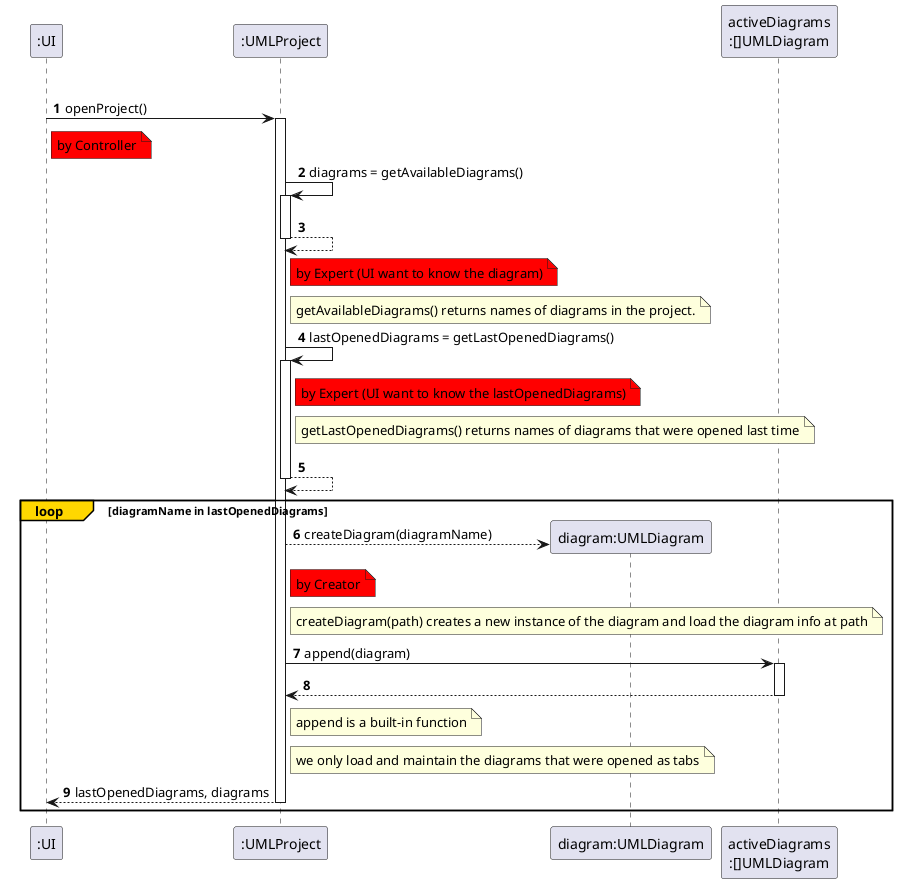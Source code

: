 @startuml
autonumber
group#gold #white openProject
    autoactivate on
    participant ":UI"
    participant ":UMLProject"
    
    ":UI" -> ":UMLProject": openProject()
    note right of ":UI" #red: by Controller
    ":UMLProject" -> ":UMLProject": diagrams = getAvailableDiagrams()
    return
    note right of ":UMLProject" #red: by Expert (UI want to know the diagram)
    note right of ":UMLProject": getAvailableDiagrams() returns names of diagrams in the project.

    ":UMLProject" -> ":UMLProject": lastOpenedDiagrams = getLastOpenedDiagrams()
    note right of ":UMLProject" #red: by Expert (UI want to know the lastOpenedDiagrams)
    note right of ":UMLProject": getLastOpenedDiagrams() returns names of diagrams that were opened last time
    return 

    loop#gold #white diagramName in lastOpenedDiagrams
        ":UMLProject" --> "diagram:UMLDiagram" ** : createDiagram(diagramName)
        note right of ":UMLProject" #red: by Creator
        note right of ":UMLProject": createDiagram(path) creates a new instance of the diagram and load the diagram info at path
        participant "activeDiagrams\n:[]UMLDiagram"
        ":UMLProject" -> "activeDiagrams\n:[]UMLDiagram": append(diagram)
        return
        note right of ":UMLProject": append is a built-in function
        note right of ":UMLProject": we only load and maintain the diagrams that were opened as tabs

    return lastOpenedDiagrams, diagrams
end
@enduml


@startuml
autonumber
autoactivate on
group#gold #white selectDiagram
    ":UI" -> ":UMLProject": selectDiagram(diagramName)
    note right of ":UI" #red: by Controller
    opt#gold #white diagramName not in activeDiagrams
        note right of ":UMLProject": load the selected diamgram if it has not been loaded
        ":UMLProject" --> "diagram:UMLDiagram" ** :  createDiagram(diagramName)"
        note right of ":UMLProject" #red: by Creator
        ":UMLProject" -> ":UMLProject": activeDiagrams = append(activeDiagrams, diagram)
        note right of ":UMLProject": append is a built-in function
        return
    end
    ":UMLProject" -> ":UMLProject" : currentDiagram = activeDiagrams[diagramName]
    return 
    return
end selectDiagram
@enduml


@startuml
autonumber
autoactivate on
group#gold #white addGadgetToDiagram
   ":UI" -> ":UMLProject": addGadget(type, point)
    note right of ":UI" #red: by Controller
        ":UMLProject" -> "currentDiagram\n:*UMLDiagram"  : addGadget(type, point)
           "currentDiagram\n:*UMLDiagram" -> ":Components"  : addGadget(type, point)
                ":Components"  --> "gadget:Gadget" **  : createGadget(type, point)
                note right of ":Components" #red: by Creator
                ":Components" -> ":Components": components = append(components, gadget)
                note right of ":Components": append is a built-in function
                return
                return
            return
        return
end addGadgetToDiagram
@enduml


@startuml
autonumber
autoactivate on
group#gold #white addAssociationToDiagram
":UI" -> ":UMLProject": startAddAssociation(point)
note right of ":UI" #red: by Controller
    ":UMLProject" -> "currentDiagram\n:*UMLDiagram": startAddAssociation(point)
        "currentDiagram\n:*UMLDiagram" -> "currentDiagram\n:*UMLDiagram": startPoint = point
        return
    return
return
...
":UI" -> ":UMLProject": endAddAssociation(type, point)
    ":UMLProject" -> "currentDiagram\n:*UMLDiagram": endAddAssociation(type, point)
        "currentDiagram\n:*UMLDiagram" -> ":Components": addAssociation(type, startPoint, point)
            ":Components" -> ":Components": parents = [findGadget(startPoint), findGadget(point)]
            return
            
            opt#gold #white both parents are not null
                ":Components" --> "ass:Association" ** : createAssociation(type, parents)
                note right of ":Components" #red: by Creator
                
                ":Components" -> ":Components" : adjustAssociationPath(*association)
                note right of ":Components": adjust the pathing of newly created association to prevent overlapping
                return 

                ":Components" -> ":Components": components = append(components, ass)
                note right of ":Components": append is a built-in function
                return
            end
        return
    return
return
end addAssociationToDiagram
@enduml

' ORIGINAL ADD ASS
' @startuml
' autonumber
' autoactivate on
' group#gold #white addAssociationToDiagram
'     ":UI" -> ":UMLProject": addAssociation(type, point)
'     note right of ":UI" #red: by Controller
'     ":UMLProject" -> "currentDiagram\n:*UMLDiagram": addAssociation(type, point)
'     "currentDiagram\n:*UMLDiagram" -> ":Components"  : addAssociation(type, point)
'     ":Components"  --> "ass:Association" ** : createAssociation(type, point)
'     /'createAssociation'/
'     note right of ":Components" #red: by Creator
'     ":Components" -> ":Components" : adjustAssociationPath(*association)
'     note right of ":Components": adjust the pathing of newly created association to prevent overlapping
'     return
'     ":Components" -> ":Components": components = append(components, ass)
'     note right of ":Components": append is a built-in function
'     return
'     return
'     return
'     return
' end assAssoiationToDiagram
' @enduml


@startuml
autonumber
autoactivate on
group#gold #white selectComponent
    ":UI" -> ":UMLProject": selectComponent(point)
    note right of ":UI" #red: by Controller
    ":UMLProject" -> "currentDiagram\n:*UMLDiagram": selectComponent(point)
    "currentDiagram\n:*UMLDiagram" -> ":Components": selectComponent(point)
    loop#gold #white component covering point
        ":Components" -> ":Components": selectedComponents = append(selectedComponents, &component)
        note right of ":Components": append is a built-in function
        return
        note right of ":Components": add component to a list of selected-component pointers
    end loop
    
    opt#gold #white only select one component
        ":Components" -> "SelectedComponent\n:Component": setupProperty()
        note right of ":Components": register the property of this component to property manager
        "SelectedComponent\n:Component" -> ":PropertyManager": setupProperty(this)
        return
        return
    else
        ":Components" -> ":PropertyManager": clearProperty()
        return
    end

    return
    return
    return
end selectComponent
@enduml


@startuml
autonumber
autoactivate on
group#gold #white unselectComponent
    ":UI" -> ":UMLProject": unselectComponent(mousePos)
    note right of ":UI" #red: by Controller
    ":UMLProject" -> "currentDiagram\n:*UMLDiagram": unselectComponent(mousePos)
    "currentDiagram\n:*UMLDiagram" -> ":Components": unselectComponent(mousePos)
    loop#gold #white component cover mousePos
        ":Components" -> ":Components": delete(selectedComponents, component)
        note right of ":Components": delete is a built-in function
        return
    end loop

    ref over ":Components" , ":PropertyManager" : updateProperty (same logic as selectComponent)
    return
    return
    return
end unselectComponent
@enduml


@startuml
group#gold #white unselectAllComponents
autonumber
autoactivate on
    ":UI" -> ":UMLProject": unselectAllComponents()
    note right of ":UI" #red: by Controller
    ":UMLProject" -> "currentDiagram\n:*UMLDiagram": unselectAllComponents()
    "currentDiagram\n:*UMLDiagram" -> ":Components": unselectAllComponents()
    ":Components" -> ":Components": selectedComponents = []
    return
    ":Components" -> ":PropertyManager": clearProperty()
    return
    return
    return
    return
end unselectAll
@enduml


@startuml
autonumber
autoactivate on
group#gold #white copyComponents
    ":UI" -> ":UMLProject": CopyComponents()
    note right of ":UI" #red: by Controller
    ":UMLProject" -> "currentDiagram\n:*UMLDiagram": ExportSubmodule("clipboard")
    note over ":UMLProject"
    "clipboard" is a special submodule
    containing the components user copied.
    end note
    "currentDiagram\n:*UMLDiagram" -> ":Components": ExportSubmodule("clipboard")
    ":Components" -> ":Components": exportCompoents = getGroupComponents().copies()
    return
    note over ":Components": getGroupComponents() return gadgets and associations.\nAs for every association, its parents are also included.
    ":Components" -> ":Submodule":  <<static>>\nExportSubmodule("clipboard", exportCompoents)
    return
    return
    return
    return
end copyComponents
@enduml


@startuml
autonumber
autoactivate on
group#gold #white pasteComponents
    ":UI" -> ":UMLProject": PasteComponents(point)
    note right of ":UI" #red: by Controller
    ":UMLProject" -> "currentDiagram\n:*UMLDiagram": ImportSubmodule("clipboard", point)
    ref over ":UMLProject" , "currentDiagram\n:*UMLDiagram" : import submodule
    return
    return
end pasteComponents
@enduml


@startuml
autonumber
autoactivate on
group#gold #white importSubmodule
    ":UI" -> ":UMLProject": importSubmodule(submoduleName, point)
    note right of ":UI" #red: by Controller
    ":UMLProject" -> "currentDiagram\n:*UMLDiagram": ImportSubmodule(submoduleName, point)
    "currentDiagram\n:*UMLDiagram" -> ":Components": ImportSubmodule(submoduleName, point)
    ":Components" -> ":Submodule":  <<static>>\nimportCompnents = ImportSubmodule(submoduleName)
    return
    note right of ":Components" #red:y byE Expert (components class wants to know the components in that submodule)
    loop#gold #white component in importComponents
        ":Components" -> "component:Component": moveDelta(point)
        return
        ":Components" -> ":Components": components = append(components, component)
        note right of ":Components": append is a built-in function
        return
    end
    return
    return
    return
end importSubmodule
@enduml


@startuml
autonumber
autoactivate on
group#gold #white updateProperty
    ":UI" -> ":propertyManager": updateProperty(name, value)
    ":propertyManager" -> ":propertyManager" : update(name, value)
    return
    return
end updateProperty
@enduml


@startuml 
/'undo'/
autoactivate on
group#gold #white undo
    ":UI" -> ":UMLProject" : undo()
    note right of ":UI" #red: by Controller
    ":UMLProject" -> "currentDiagram:UMLDiagram" : undo()
    note right 
    UMLDiagram::undo() {
        if (undoDeque.size() > 0) {
            auto& command = undoDeque.top();
            // void UMLDiagram::doCommand(ICommand* command, bool reverse = false)
            this->doCommand(command, true);
            undoDeque.pop();
            redoDeque.push(command);
        }
    }
    end note
    return
    return
end undo
@enduml


@startuml 
/'redo'/
autoactivate on
group#gold #white redo
    ":UI" -> ":UMLProject" : redo()
    note right of ":UI" #red: by Controller
    ":UMLProject" -> "currentDiagram:UMLDiagram" : redo()
    note right 
    UMLDiagram::undo() {
        if (redoDeque.size() > 0) {
            auto& command = redoDeque.top();
            this->doCommand(command);
            redoDeque.pop();
            undoDeque.push(command);
        }
    }
    end note
    return
    return
end undo
@enduml


@startuml
autonumber
autoactivate on
group#gold #white deleteComponent
    ":UI" -> ":UMLProject": deleteComponent()
    note right of ":UI" #red: by Controller
    ":UMLProject" -> "currentDiagram\n:*UMLDiagram": deleteComponent()
    "currentDiagram\n:*UMLDiagram" -> ":Components": deleteComponent()

    ":Components" -> ":Components": removeComponents = getGroupComponents()
    return
    note right
    ":Components": getGroupComponents() return gadgets and associations.
    As for every association, its parents are also included.
    end note
    loop#gold #white component in removeComponents
        ":Components" -> ":Components": delete(component)
        return
    end
    return
    return
    return
end deleteComponent
@enduml


@startuml
autonumber
autoactivate on
group#gold #white moveComponent

":UI" -> ":UMLProject" : startDragging(point)
note right of ":UI" #red: by Controller
    ":UMLProject" -> "currentDiagram:*UMLDiagram" : startDragging(point)
        "currentDiagram:*UMLDiagram" -> "currentDiagram:*UMLDiagram" : moveStartPoint = point
        return
        ' "currentDiagram:*UMLDiagram" -> ":Components" : isSelectedComponentsEmpty()
        ' return
        ' opt !isSelectedEmpty
        '     "currentDiagram:*UMLDiagram" -> "currentDiagram:*UMLDiagram" : moveStartPoint = point
        '     return
        ' end opt
    return
return
...

":UI" ->":UMLProject" : stopDragging(point)
note right of ":UI" #red: by Controller
    ":UMLProject" -> "currentDiagram:*UMLDiagram" : stopDragging(point)
        "currentDiagram:*UMLDiagram" -> ":Components" : moveSelectedComponents(point - moveStartPoint)
            loop#gold component in selectedComponents
                opt#gold #white component is a gadget
                    ":Components" -> "component:Component" : moveDelta(delta)
                    note over ":Components" , "component:Component"
                    (04/21/2025 01:07) 
                    For a gadget, move it by delta.
                    For an association, it will automatically reroute if either of parents is moved.
                    (By subscribing to the events of its connected gadgets)
                    end note
                    return
                end
            end loop
        return
        "currentDiagram:*UMLDiagram" -> "currentDiagram:*UMLDiagram": moveStartPoint = 0
        return
        ' opt at least one component selected
        '     "currentDiagram:*UMLDiagram" -> ":Components" : moveSelectedComponents(point - moveStartPoint)
        '         loop#gold component in Components::selectedComponents
        '             ":Components" -> "component:Component" : moveDelta(delta)
        '             note over ":Components" , "component:Component"
        '             For a gadget, This function simply moves its position by
        '             (deltaX, deltaY), while an associate one also reroutes
        '             with some cool(or lame) algorithm.
        '             end note
        '             return
        '         end loop
        '     return
        ' end opt
    return
return
end moveComponent
@enduml


' ❌*d When User drags Gadget with multiple Associations, System will automatically arrange them
' ❌4.e User can modify the path of an Association
